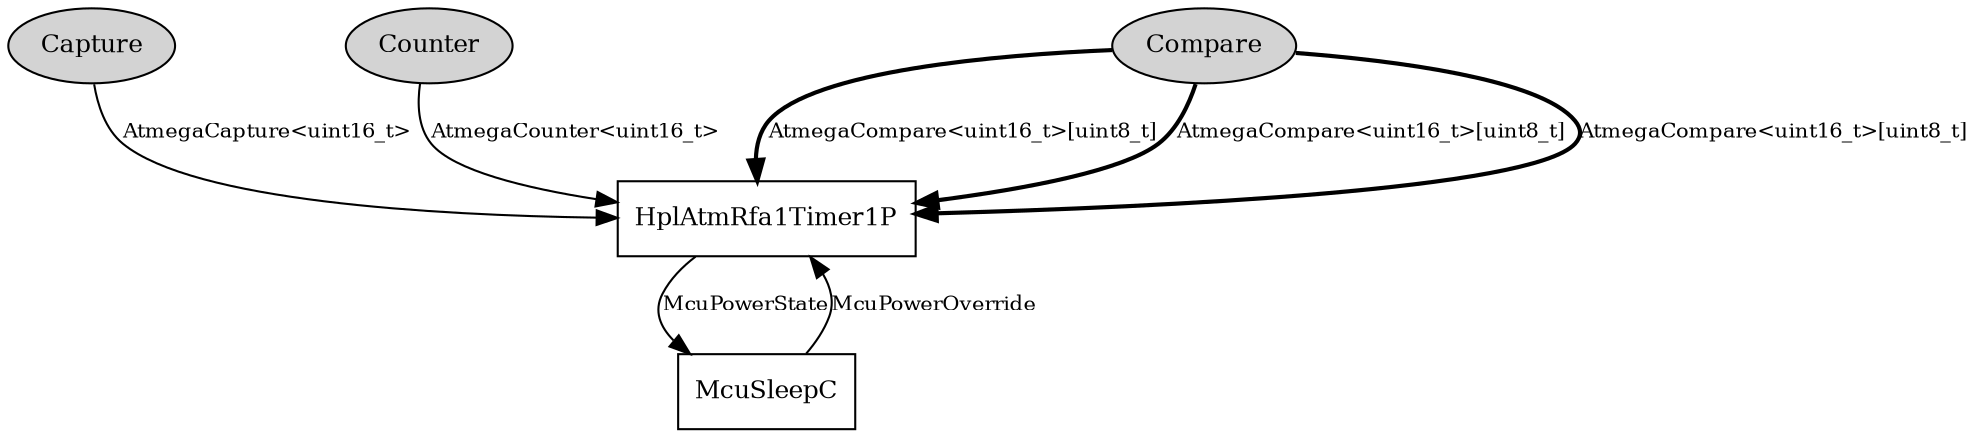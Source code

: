 digraph "tos.chips.atm128rfa1.timer.HplAtmRfa1Timer1C" {
  n0x4076b1d8 [shape=ellipse, style=filled, label="Capture", fontsize=12];
  "HplAtmRfa1Timer1P" [fontsize=12, shape=box, URL="../chtml/tos.chips.atm128rfa1.timer.HplAtmRfa1Timer1P.html"];
  n0x4074e878 [shape=ellipse, style=filled, label="Counter", fontsize=12];
  "HplAtmRfa1Timer1P" [fontsize=12, shape=box, URL="../chtml/tos.chips.atm128rfa1.timer.HplAtmRfa1Timer1P.html"];
  n0x4075bf08 [shape=ellipse, style=filled, label="Compare", fontsize=12];
  "HplAtmRfa1Timer1P" [fontsize=12, shape=box, URL="../chtml/tos.chips.atm128rfa1.timer.HplAtmRfa1Timer1P.html"];
  "HplAtmRfa1Timer1P" [fontsize=12, shape=box, URL="../chtml/tos.chips.atm128rfa1.timer.HplAtmRfa1Timer1P.html"];
  "HplAtmRfa1Timer1P" [fontsize=12, shape=box, URL="../chtml/tos.chips.atm128rfa1.timer.HplAtmRfa1Timer1P.html"];
  "HplAtmRfa1Timer1P" [fontsize=12, shape=box, URL="../chtml/tos.chips.atm128rfa1.timer.HplAtmRfa1Timer1P.html"];
  "McuSleepC" [fontsize=12, shape=box, URL="../chtml/tos.chips.atm128rfa1.McuSleepC.html"];
  "McuSleepC" [fontsize=12, shape=box, URL="../chtml/tos.chips.atm128rfa1.McuSleepC.html"];
  "HplAtmRfa1Timer1P" [fontsize=12, shape=box, URL="../chtml/tos.chips.atm128rfa1.timer.HplAtmRfa1Timer1P.html"];
  "n0x4076b1d8" -> "HplAtmRfa1Timer1P" [label="AtmegaCapture<uint16_t>", URL="../ihtml/tos.chips.atm128rfa1.timer.AtmegaCapture.html", fontsize=10];
  "n0x4074e878" -> "HplAtmRfa1Timer1P" [label="AtmegaCounter<uint16_t>", URL="../ihtml/tos.chips.atm128rfa1.timer.AtmegaCounter.html", fontsize=10];
  "n0x4075bf08" -> "HplAtmRfa1Timer1P" [label="AtmegaCompare<uint16_t>[uint8_t]", style=bold, URL="../ihtml/tos.chips.atm128rfa1.timer.AtmegaCompare.html", fontsize=10];
  "n0x4075bf08" -> "HplAtmRfa1Timer1P" [label="AtmegaCompare<uint16_t>[uint8_t]", style=bold, URL="../ihtml/tos.chips.atm128rfa1.timer.AtmegaCompare.html", fontsize=10];
  "n0x4075bf08" -> "HplAtmRfa1Timer1P" [label="AtmegaCompare<uint16_t>[uint8_t]", style=bold, URL="../ihtml/tos.chips.atm128rfa1.timer.AtmegaCompare.html", fontsize=10];
  "HplAtmRfa1Timer1P" -> "McuSleepC" [label="McuPowerState", URL="../ihtml/tos.interfaces.McuPowerState.html", fontsize=10];
  "McuSleepC" -> "HplAtmRfa1Timer1P" [label="McuPowerOverride", URL="../ihtml/tos.interfaces.McuPowerOverride.html", fontsize=10];
}
